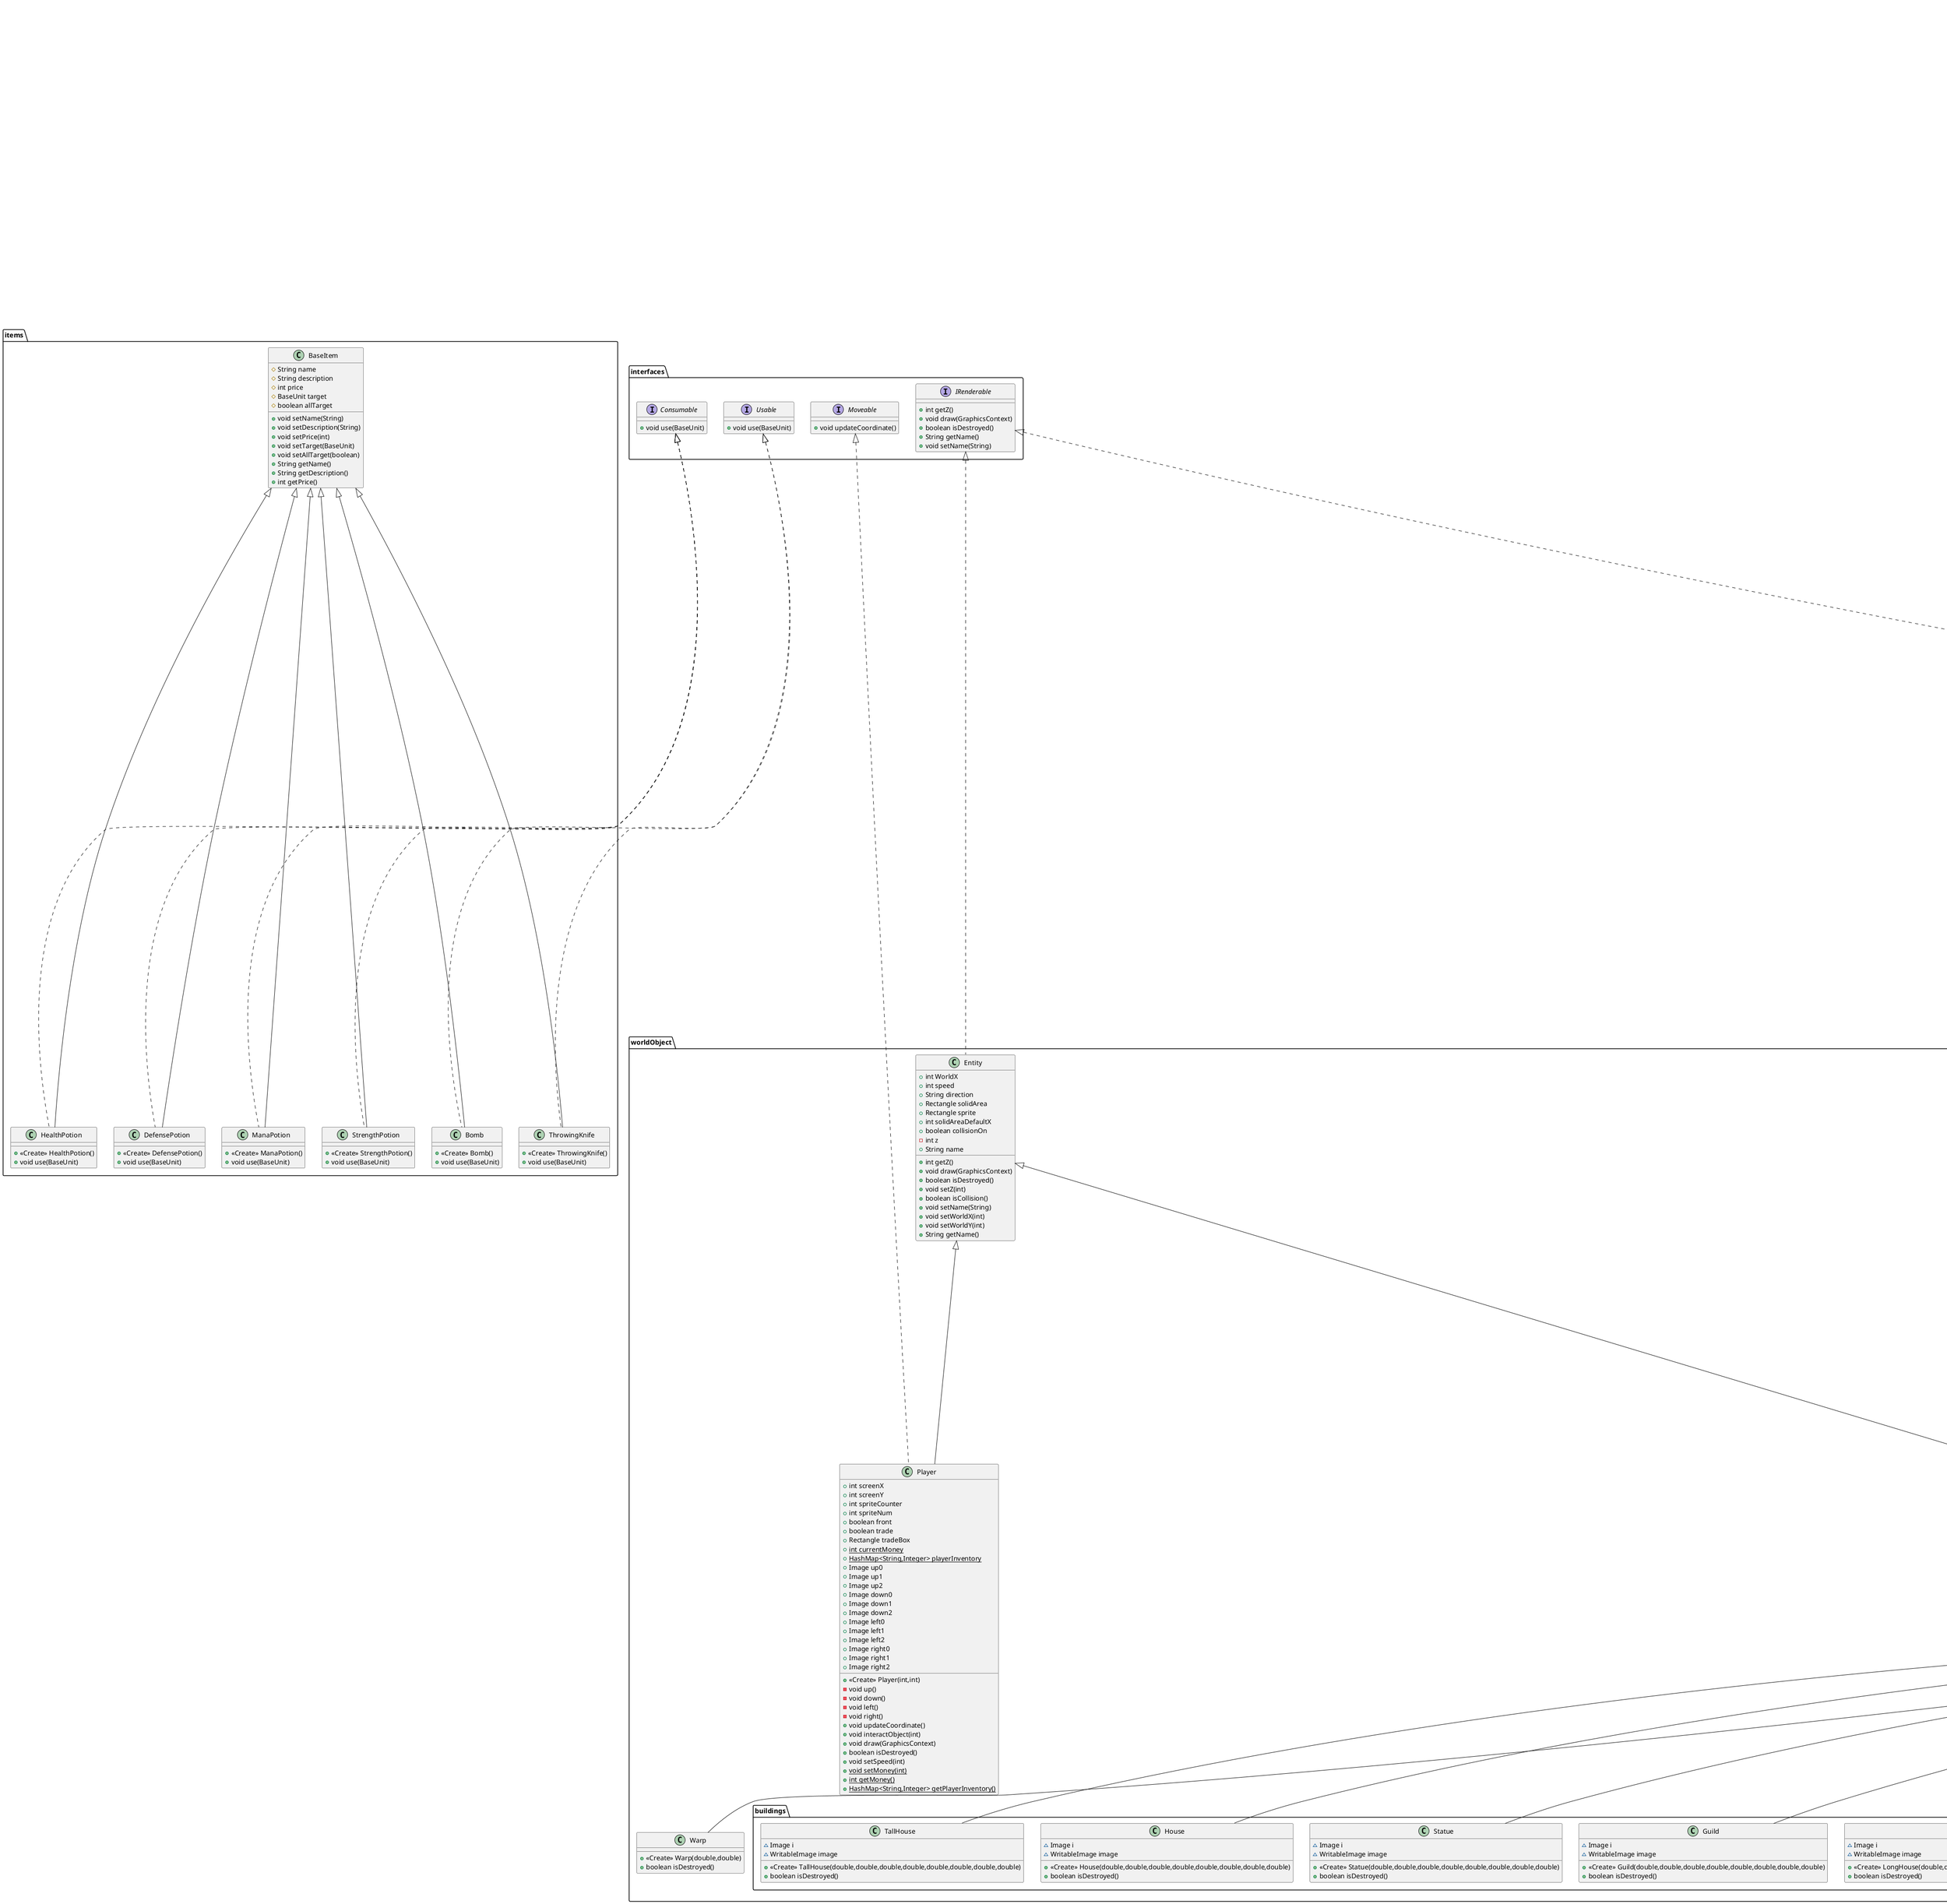 @startuml
class worldObject.buildings.ChimneyHouse {
~ Image i
~ WritableImage image
+ <<Create>> ChimneyHouse(double,double,double,double,double,double,double,double)
+ boolean isDestroyed()
}
class battleEntity.combatMove.Judgement {
+ <<Create>> Judgement(BaseUnit)
+ void performEffect(BaseUnit)
}
class worldObject.npc.Merchant {
~ Image i
~ WritableImage image
+ <<Create>> Merchant(double,double,double,double,double,double,double,double)
+ boolean isDestroyed()
}
class control.InputUtility {
+ {static} double mouseX
+ {static} boolean mouseOnScreen
- {static} boolean isLeftDown
- {static} boolean isLeftClickedLastTick
- {static} ArrayList<KeyCode> keyPressed
+ {static} boolean getKeyPressed(KeyCode)
+ {static} void setKeyPressed(KeyCode,boolean)
+ {static} void mouseLeftDown()
+ {static} void mouseLeftRelease()
+ {static} boolean isLeftClickTriggered()
+ {static} void updateInputState()
}
class logic.GameLogic {
- {static} RootPane root
- {static} Scene scene
- {static} GameScreen gameScreen
- {static} Thread gameThread
- {static} int FPS
- {static} TileManager tilemanager
- {static} FontManager fontManager
- {static} BaseObject[] baseObjectTown
- {static} BaseObject[] baseObjectForest
- {static} Parent battleMenu
- {static} BattleMenuController battleMenuController
- {static} Sound sound
- {static} Player player
- {static} int gameState
+ {static} int worldState
+ {static} int pauseState
+ {static} int battleState
+ {static} int buyState
+ {static} int inventoryState
+ {static} int currentMap
+ {static} int townMap
+ {static} int forestMap
+ {static} boolean threadActive
+ {static} ArrayList<BaseUnit> alliesUnits
+ {static} ArrayList<BaseUnit> enemiesUnits
+ {static} Warrior warrior
+ {static} Assasssin assassin
+ {static} BlackMage blackMage
+ {static} WhiteMage whiteMage
+ {static} BaseUnit[] enemyUnit
+ {static} ArrayList<BaseMove> movesContainer
+ {static} int stateInBattle
~ {static} Thread thread
- {static} int delayDuration
+ <<Create>> GameLogic()
+ {static} void initializeBattlePane()
+ {static} void setupGame()
+ {static} void startGameThread()
+ {static} void initializeBattleMenu()
+ {static} void setBaseObjectTown()
+ {static} void logicUpdate()
+ {static} boolean loseBattle()
+ {static} boolean winBattle()
+ {static} int chooseTarget(ArrayList<BaseUnit>)
+ {static} void battle()
+ {static} void setLoseState()
+ {static} void setVictoryState()
+ {static} void showActionDisplayPane()
+ {static} void showTextInActionDisplayPane(String)
+ {static} void sleepThread(int)
+ {static} void performEntitiesMove()
+ {static} void ItemUpdate(String)
+ {static} Player getPlayer()
+ {static} void showBattlePane()
+ {static} void updateBuff(BaseUnit)
+ {static} void DestroyedBuff(BaseUnit)
+ {static} void setBaseObjectForest()
+ {static} void checkTile(Entity)
+ {static} BaseObject[] getBaseObject()
+ {static} int checkObject(Entity,boolean)
+ {static} int isFront(Entity)
+ {static} void playMusic(int)
+ {static} void stopMusic()
+ {static} void playSE(int)
+ {static} void setMusicVolume(double)
+ {static} void continueGame()
+ {static} void pauseGame()
+ {static} void openShop()
+ {static} void openInventory()
+ {static} void startBattle()
+ {static} void closeShop()
+ {static} void closeInventory()
+ {static} void exitBattle()
+ {static} Scene getScene()
+ {static} RootPane getRoot()
+ {static} Thread getGameThread()
+ {static} TileManager getTilemanager()
+ {static} int getFPS()
+ {static} int getGameState()
+ {static} ArrayList<BaseUnit> getAlliessUnits()
+ {static} ArrayList<BaseUnit> getEnemiesUnits()
+ {static} FontManager getFontManager()
+ {static} int getCurrentMap()
+ {static} void setGameState(int)
+ {static} void setCurrentMap(int)
}
abstract class battleEntity.battleUnit.BaseUnit {
# String name
# int hp
# int baseHp
# int mp
# int baseMp
# int attack
# int baseAttack
# int defense
# int baseDefense
# boolean isProtected
# boolean isAlive
# BaseMove[] moveSet
# ArrayList<Buff> buffers
# ArrayList<Integer> Loop
# int currentLoop
# WritableImage[] images
# double x
# int spriteCounter
# int spriteNum
+ <<Create>> BaseUnit(String,int,int,int,int)
+ boolean isDestroyed()
+ boolean isProtected()
+ void addMove(BaseMove,int)
+ String toString()
+ void setStat()
+ {abstract}void setMoveSet()
+ void setName(String)
+ void setHp(int)
+ void setBaseHp(int)
+ void setMp(int)
+ void setBaseMp(int)
+ void setAttack(int)
+ void setBaseAttack(int)
+ void setDefense(int)
+ void setBaseDefense(int)
+ void setProtected(boolean)
+ void setAlive(boolean)
+ String getName()
+ int getHp()
+ int getBaseHp()
+ int getMp()
+ int getBaseMp()
+ int getAttack()
+ int getBaseAttack()
+ int getDefense()
+ int getBaseDefense()
+ ArrayList<Buff> getBuffers()
+ BaseMove getMove(int)
+ WritableImage[] getImages()
+ void setPosition(double,double)
+ int getCurrentLoop()
+ void setCurrentLoop(int)
+ BaseMove[] getMoveSet()
+ void update()
+ void updateAnimation()
+ int updateLoop()
+ int getZ()
+ void draw(GraphicsContext)
}
class battleEntity.combatMove.Berserk {
+ <<Create>> Berserk(BaseUnit)
+ void performEffect(BaseUnit)
}
class battleEntity.combatMove.CrossRipperSlasher {
+ <<Create>> CrossRipperSlasher(BaseUnit)
+ void performEffect(BaseUnit)
}
class battleEntity.combatMove.AttackMove {
# double percentDamage
+ <<Create>> AttackMove(BaseUnit)
+ void performEffect(BaseUnit)
+ String toString()
+ void setPercentDamage(double)
+ double getPercentDamage()
+ void setDescription(String)
}
class items.Bomb {
+ <<Create>> Bomb()
+ void use(BaseUnit)
}
class battleEntity.monster.GelatinousCube {
+ <<Create>> GelatinousCube(String,int,int,int,int)
+ void setMoveSet()
}
class gui.PauseMenuController {
- StackPane continueButton
- Text cont
- StackPane optionButton
- StackPane exitButton
- Text exit
+ void initialize(URL,ResourceBundle)
+ void initializeButtons()
}
class worldObject.npc.Man1 {
~ Image i
~ WritableImage image
+ <<Create>> Man1(double,double,double,double,double,double,double,double)
+ boolean isDestroyed()
}
class battleEntity.combatMove.DarkMagic {
+ <<Create>> DarkMagic(BaseUnit)
+ void performEffect(BaseUnit)
}
class battleEntity.combatMove.EnchantDeadlyPoison {
+ <<Create>> EnchantDeadlyPoison(BaseUnit)
+ void performEffect(BaseUnit)
}
class battleEntity.combatMove.DebuffAttack {
- double reduce
+ <<Create>> DebuffAttack(String,BaseUnit,int,double)
+ void performBuff()
+ void destroyBuff()
}
class worldObject.Entity {
+ int WorldX
+ int speed
+ String direction
+ Rectangle solidArea
+ Rectangle sprite
+ int solidAreaDefaultX
+ boolean collisionOn
- int z
+ String name
+ int getZ()
+ void draw(GraphicsContext)
+ boolean isDestroyed()
+ void setZ(int)
+ boolean isCollision()
+ void setName(String)
+ void setWorldX(int)
+ void setWorldY(int)
+ String getName()
}
class battleEntity.combatMove.RoarOfThunder {
+ <<Create>> RoarOfThunder(BaseUnit)
+ void performEffect()
}
class battleEntity.combatMove.Heal {
+ <<Create>> Heal(BaseUnit)
+ void performEffect(BaseUnit)
}
class battleEntity.combatMove.EarthShake {
+ <<Create>> EarthShake(BaseUnit)
+ void performEffect(BaseUnit)
}
class battleEntity.combatMove.BoostDefense {
- double boost
+ <<Create>> BoostDefense(String,BaseUnit,int,double)
+ void performBuff()
+ void destroyBuff()
}
class application.Main {
+ void start(Stage)
+ {static} void main(String[])
}
class sound.Sound {
- Media clip
~ Media[] sound
+ {static} MediaPlayer soundPlayer
+ {static} double volume
+ <<Create>> Sound()
+ void setClip(int)
+ void play()
+ void loop()
+ void stop()
+ {static} MediaPlayer getClip()
}
interface interfaces.Moveable {
+ void updateCoordinate()
}
class sharedObject.RenderableHolder {
- {static} RenderableHolder instance
+ {static} AudioClip hoverSound
+ {static} AudioClip confirmSound
+ {static} AudioClip declineSound
+ {static} ImageView mainMenuBackground
+ {static} ImageView darkWojak
+ {static} ImageView battleBackground
+ {static} Image unitImage
+ {static} ArrayList<IRenderable> townEntities
+ {static} ArrayList<IRenderable> battleEntities
+ {static} ArrayList<IRenderable> forestEntities
- {static} Comparator<IRenderable> comparator
+ <<Create>> RenderableHolder()
+ {static} void add(List<IRenderable>,IRenderable)
+ {static} RenderableHolder getInstance()
+ {static} String getPath(String)
+ {static} void update(List<IRenderable>)
+ {static} void loadSound()
+ {static} void loadImage()
+ {static} ArrayList<IRenderable> getTownEntities()
+ {static} ArrayList<IRenderable> getForestEntities()
+ {static} ArrayList<IRenderable> getBattleEntities()
+ {static} void setTownEntities()
+ {static} void setForestEntities()
+ {static} ArrayList<IRenderable> getCurrentEntities()
}
class items.DefensePotion {
+ <<Create>> DefensePotion()
+ void use(BaseUnit)
}
class gui.MainMenu {
- MainMenuButton startButton
- MainMenuButton optionButton
- MainMenuButton helpButton
- MainMenuButton creditButton
- MainMenuButton exitButton
+ <<Create>> MainMenu()
+ void switchToOptionMenu()
+ void switchToCreditMenu()
}
class battleEntity.battleUnit.Assasssin {
+ <<Create>> Assasssin(String,int,int,int,int)
+ void setMoveSet()
+ void draw(GraphicsContext)
+ void update()
}
class items.ManaPotion {
+ <<Create>> ManaPotion()
+ void use(BaseUnit)
}
class display.GameScreen {
+ <<Create>> GameScreen()
+ void addListerner()
+ void paintComponent()
+ void run()
}
class battleEntity.monster.StoneGolem {
+ <<Create>> StoneGolem(String,int,int,int,int)
+ void setMoveSet()
}
class items.ThrowingKnife {
+ <<Create>> ThrowingKnife()
+ void use(BaseUnit)
}
class battleEntity.combatMove.BasicAttack {
+ <<Create>> BasicAttack(String,BaseUnit)
+ void performEffect(BaseUnit)
+ String toString()
}
interface interfaces.Consumable {
+ void use(BaseUnit)
}
class battleEntity.monster.GreenNaga {
+ <<Create>> GreenNaga(String,int,int,int,int)
+ void setMoveSet()
+ void update()
}
interface interfaces.IRenderable {
+ int getZ()
+ void draw(GraphicsContext)
+ boolean isDestroyed()
+ String getName()
+ void setName(String)
}
class gui.RootPane {
- MainMenu mainMenu
- Parent creditMenu
- CreditMenuController creditMenuController
- Parent optionMenu
- OptionMenuController optionMenuController
- Parent pauseMenu
- PauseMenuController pauseMenuController
- Parent shopMenu
- ShopMenuController shopMenuController
- Parent inventoryMenu
- InventoryMenuController inventoryMenuController
- Parent battleMenu
- BattleMenuController battleMenuController
- ImageView mainMenuBackground
+ <<Create>> RootPane()
+ void initializeCreditMenu()
+ void initializePauseMenu()
+ void initializeOptionMenu()
+ void initializeShopMenu()
+ void initializeInventoryMenu()
+ void switchToMainMenu()
+ Parent getCreditMenu()
+ MainMenu getMainMenu()
+ Parent getOptionMenu()
+ Parent getPauseMenu()
+ Parent getShopMenu()
+ Parent getInventoryMenu()
+ Parent getBattleMenu()
+ CreditMenuController getCreditMenuController()
+ OptionMenuController getOptionMenuController()
+ PauseMenuController getPauseMenuController()
+ ShopMenuController getShopMenuController()
+ InventoryMenuController getInventoryMenuController()
+ void setOptionMenu(Parent)
+ void setPauseMenu(Parent)
}
class items.BaseItem {
# String name
# String description
# int price
# BaseUnit target
# boolean allTarget
+ void setName(String)
+ void setDescription(String)
+ void setPrice(int)
+ void setTarget(BaseUnit)
+ void setAllTarget(boolean)
+ String getName()
+ String getDescription()
+ int getPrice()
}
class battleEntity.combatMove.Thundara {
+ <<Create>> Thundara(BaseUnit)
+ void performEffect()
}
class worldObject.npc.Lady {
~ Image i
~ WritableImage image
+ <<Create>> Lady(double,double,double,double,double,double,double,double)
+ boolean isDestroyed()
}
class battleEntity.battleUnit.Warrior {
- boolean taunt
+ <<Create>> Warrior(String,int,int,int,int)
+ void setMoveSet()
+ void draw(GraphicsContext)
+ void update()
+ void setTaunt(boolean)
+ boolean isTaunt()
}
class battleEntity.combatMove.Temper {
- double boost
+ <<Create>> Temper(String,BaseUnit,int,double)
+ void performBuff()
+ void destroyBuff()
}
class battleEntity.combatMove.SoulEater {
+ <<Create>> SoulEater(BaseUnit)
+ void performEffect(BaseUnit)
}
class worldObject.Warp {
+ <<Create>> Warp(double,double)
+ boolean isDestroyed()
}
class gui.MainMenuButton {
- Text text
- Rectangle background
+ <<Create>> MainMenuButton(String)
}
class worldObject.buildings.LongHouse {
~ Image i
~ WritableImage image
+ <<Create>> LongHouse(double,double,double,double,double,double,double,double)
+ boolean isDestroyed()
}
class worldObject.forest.NormalTree {
~ Image i
~ WritableImage image
+ <<Create>> NormalTree(double,double,double,double,double,double,double,double)
+ boolean isDestroyed()
}
class gui.ShopMenuController {
- Text healthPotion
- Text manaPotion
- Text strengthPotion
- Text defensePotion
- Text throwingKnife
- Text bomb
- Text exitButton
- Text money
+ void initialize(URL,ResourceBundle)
+ void InitializeItems()
}
class battleEntity.combatMove.BackStab {
+ <<Create>> BackStab(BaseUnit)
+ void performEffect(BaseUnit)
}
abstract class battleEntity.combatMove.Buff {
- int defaultCount
- int count
- String name
- BaseUnit owner
+ <<Create>> Buff(String,BaseUnit,int)
+ {abstract}void performBuff()
+ {abstract}void destroyBuff()
+ void setOwner(BaseUnit)
+ void setName(String)
+ void setDefaultCount(int)
+ void setCount(int)
+ int getCount()
+ BaseUnit getOwner()
+ int getDefaultCount()
}
class battleEntity.battleUnit.WhiteMage {
+ <<Create>> WhiteMage(String,int,int,int,int)
+ void setMoveSet()
+ void draw(GraphicsContext)
+ void update()
}
class gui.BattleMenuController {
- HBox battlePane
- ImageView warrior
- ImageView assassin
- ImageView blackmage
- ImageView whitemage
- Text move1Text
- Text move2Text
- Text move3Text
- Text move4Text
- Text run
- Text enemyTarget1
- Text enemyTarget2
- Text enemyTarget3
- Text enemy1
- Text enemy2
- Text enemy3
- Pane enemySelectPane
- Text allyTarget1
- Text allyTarget2
- Text allyTarget3
- Text allyTarget4
- Text warriorStatus
- Text assassinStatus
- Text blackmageStatus
- Text whitemageStatus
- Pane parentPane
- Pane allySelectPane
- Pane movePane
- Pane actionDisplayPane
- Text actionDisplayText
- Text enemyBack
- Text allyBack
- Text instructionPane
- BaseMove choseMove
- int chosenMove
- ArrayList<String> items
- ArrayList<Text> itemsButtonList
- ArrayList<Text> skillButtonsList
- ArrayList<Text> monsterList
+ void initialize(URL,ResourceBundle)
+ void initializeRunButton()
+ void initializeDefault()
+ {static} void setUpBattle()
+ void removeBattlePane()
+ void addBattlePane()
+ void removeActionDisplayPane()
+ void addActionDisplayPane()
+ void updateData()
+ void initializePaneAndLayout()
+ void initializeOnClicking()
+ void updateUserMovePane(BaseUnit)
+ void switchToSelectPane()
+ void initializeTargetSelectPane()
+ void setSelectButton(BaseUnit,Text)
+ void fillDisableButton(Text)
+ void switchToMovePane()
+ void updateMovePane(BaseUnit)
+ void showTextInDisplayPane(String)
+ void resetActionDisplayText()
+ BaseUnit getAllyUnit(int)
+ {static} BaseUnit getEnemyUnit(int)
}
class items.HealthPotion {
+ <<Create>> HealthPotion()
+ void use(BaseUnit)
}
class battleEntity.monster.AdeptNecromancer {
+ <<Create>> AdeptNecromancer(String,int,int,int,int)
+ void setMoveSet()
}
class worldObject.buildings.Guild {
~ Image i
~ WritableImage image
+ <<Create>> Guild(double,double,double,double,double,double,double,double)
+ boolean isDestroyed()
}
class battleEntity.battleUnit.BlackMage {
+ <<Create>> BlackMage(String,int,int,int,int)
+ void setMoveSet()
+ void draw(GraphicsContext)
+ void update()
}
class display.ScreenUtil {
~ {static} int originalTileSize
+ {static} int scale
+ {static} int tileSize
+ {static} int maxScreenCol
+ {static} int maxScreenRow
+ {static} int screenWidth
+ {static} int screenHeight
+ {static} int maxWorldCol
+ {static} int maxWorldRow
+ {static} int worldWidth
+ {static} int worldHeight
+ {static} int FPS
+ {static} int getFPS()
}
class worldObject.forest.ForestTreeB {
~ Image i
~ WritableImage image
+ <<Create>> ForestTreeB(double,double,double,double,double,double,double,double)
+ boolean isDestroyed()
}
abstract class battleEntity.combatMove.BaseMove {
# String name
# int mpConsume
# BaseUnit owner
# BaseUnit target
# String description
- boolean allTarget
+ <<Create>> BaseMove(BaseUnit)
+ {abstract}void performEffect(BaseUnit)
+ {abstract}String toString()
+ String getName()
+ int getMpConsume()
+ BaseUnit getOwner()
+ BaseUnit getTarget()
+ String getDescription()
+ boolean isAllTarget()
+ void setName(String)
+ void setMpConsume(int)
+ void setOwner(BaseUnit)
+ void setTarget(BaseUnit)
+ void setDescription(String)
+ boolean isUsable()
+ void setAllTarget(boolean)
}
class battleEntity.combatMove.HolyLight {
+ <<Create>> HolyLight(BaseUnit)
+ void performEffect(BaseUnit)
}
class worldObject.buildings.Statue {
~ Image i
~ WritableImage image
+ <<Create>> Statue(double,double,double,double,double,double,double,double)
+ boolean isDestroyed()
}
class battleEntity.combatMove.Unbreakable {
+ <<Create>> Unbreakable(BaseUnit)
+ void performEffect()
}
class worldObject.npc.Man1Left {
~ Image i
~ WritableImage image
+ <<Create>> Man1Left(double,double,double,double,double,double,double,double)
+ boolean isDestroyed()
}
class battleEntity.combatMove.Firaga {
+ <<Create>> Firaga(BaseUnit)
+ void performEffect(BaseUnit)
}
class worldObject.forest.LightTree {
~ Image i
~ WritableImage image
+ <<Create>> LightTree(double,double,double,double,double,double,double,double)
+ boolean isDestroyed()
}
class battleEntity.combatMove.RisingDragonStrike {
+ <<Create>> RisingDragonStrike(BaseUnit)
+ void performEffect(BaseUnit)
}
class battleEntity.combatMove.Poison {
+ <<Create>> Poison(BaseUnit)
+ void performEffect(BaseUnit)
}
class worldObject.forest.DeadTreeB {
~ Image i
~ WritableImage image
+ <<Create>> DeadTreeB(double,double,double,double,double,double,double,double)
+ boolean isDestroyed()
}
class worldObject.forest.ForestTreeS {
~ Image i
~ WritableImage image
+ <<Create>> ForestTreeS(double,double,double,double,double,double,double,double)
+ boolean isDestroyed()
}
class battleEntity.combatMove.DOT {
- double percentDamage
+ <<Create>> DOT(String,BaseUnit,int,double)
+ void performBuff()
+ void destroyBuff()
}
class gui.OptionMenuController {
- javafx.scene.shape.Rectangle speedBar
- Rectangle musicBar
- StackPane speedBarRoot
- StackPane musicBarRoot
+ void initialize(URL,ResourceBundle)
+ void initializeSpeedBar()
+ void initializeMusicBar()
}
class gui.InventoryMenuController {
- Text healthPotion
- Text hPotionAmount
- Text manaPotion
- Text mPotionAmount
- Text strengthPotion
- Text sPotionAmount
- Text defensePotion
- Text dPotionAmount
- Text throwingKnife
- Text knifeAmount
- Text bomb
- Text bombAmount
- Text exitButton
- HashMap<Text,Text> itemLists
+ void initialize(URL,ResourceBundle)
+ void initializeItemAmount()
+ void initializeItemList()
}
class battleEntity.combatMove.SupportMove {
# double percentHeal
+ <<Create>> SupportMove(BaseUnit)
+ void performEffect(BaseUnit)
+ String toString()
+ void setPercentHeal(double)
+ double getPercentHeal()
}
class battleEntity.combatMove.DrainLife {
+ <<Create>> DrainLife(BaseUnit)
+ void performEffect(BaseUnit)
}
class worldObject.Player {
+ int screenX
+ int screenY
+ int spriteCounter
+ int spriteNum
+ boolean front
+ boolean trade
+ Rectangle tradeBox
+ {static} int currentMoney
+ {static} HashMap<String,Integer> playerInventory
+ Image up0
+ Image up1
+ Image up2
+ Image down0
+ Image down1
+ Image down2
+ Image left0
+ Image left1
+ Image left2
+ Image right0
+ Image right1
+ Image right2
+ <<Create>> Player(int,int)
- void up()
- void down()
- void left()
- void right()
+ void updateCoordinate()
+ void interactObject(int)
+ void draw(GraphicsContext)
+ boolean isDestroyed()
+ void setSpeed(int)
+ {static} void setMoney(int)
+ {static} int getMoney()
+ {static} HashMap<String,Integer> getPlayerInventory()
}
class battleEntity.combatMove.DemonBite {
+ <<Create>> DemonBite(BaseUnit)
+ void performEffect(BaseUnit)
}
class battleEntity.monster.Chimera {
+ <<Create>> Chimera(String,int,int,int,int)
+ void setMoveSet()
}
class worldObject.buildings.House {
~ Image i
~ WritableImage image
+ <<Create>> House(double,double,double,double,double,double,double,double)
+ boolean isDestroyed()
}
class tile.TileManager {
+ Tile[] tile
+ int[][] mapTileNum
+ <<Create>> TileManager()
+ void setTile(int,String)
+ void loadMap(String)
+ void createMap(GraphicsContext)
}
class battleEntity.monster.IronGolem {
+ <<Create>> IronGolem(String,int,int,int,int)
+ void setMoveSet()
}
class font.FontManager {
- {static} Font dialogue
- {static} Font title
- String path
+ {static} Font getDialogue(double)
}
class worldObject.buildings.TallHouse {
~ Image i
~ WritableImage image
+ <<Create>> TallHouse(double,double,double,double,double,double,double,double)
+ boolean isDestroyed()
}
class tile.Tile {
+ Image image
+ boolean collision
+ void setCollision(boolean)
+ void setImage(Image)
}
class gui.CreditMenuController {
- ImageView darkWojak
+ void initialize(URL,ResourceBundle)
}
interface interfaces.Usable {
+ void use(BaseUnit)
}
class battleEntity.combatMove.Taunt {
+ <<Create>> Taunt(Warrior)
+ void performEffect(BaseUnit)
}
class battleEntity.combatMove.BlessingOfGod {
+ <<Create>> BlessingOfGod(BaseUnit)
+ void performEffect(BaseUnit)
}
class battleEntity.monster.GrandMasterWarlock {
+ <<Create>> GrandMasterWarlock(String,int,int,int,int)
+ void setMoveSet()
}
class battleEntity.combatMove.Barrier {
+ <<Create>> Barrier(String,BaseUnit,int)
+ void performBuff()
+ void destroyBuff()
}
class battleEntity.combatMove.DebuffDefense {
- double reduce
+ <<Create>> DebuffDefense(String,BaseUnit,int,double)
+ void performBuff()
+ void destroyBuff()
}
abstract class worldObject.BaseObject {
+ Image image
+ String name
+ boolean collision
+ double WorldX
+ Rectangle solidArea
+ double solidAreaDefaultX
+ double solidAreaDefaultY
+ double scaleX
+ boolean destroyed
+ int z
+ <<Create>> BaseObject(double,double)
+ <<Create>> BaseObject(double,double,double,double,double,double,double,double)
+ void draw(GraphicsContext)
+ void setScale(double,double)
+ void update()
+ int getZ()
+ Image getImage()
+ String getName()
+ void setWorldX(int)
+ void setWorldY(int)
+ void setName(String)
+ void setCollision(Boolean)
+ void setImage(Image)
+ boolean isCollision()
+ void setDestroyed(boolean)
}
class battleEntity.combatMove.DarkHold {
+ <<Create>> DarkHold(BaseUnit)
+ void performEffect(BaseUnit)
}
class items.StrengthPotion {
+ <<Create>> StrengthPotion()
+ void use(BaseUnit)
}


worldObject.BaseObject <|-- worldObject.buildings.ChimneyHouse
battleEntity.combatMove.AttackMove <|-- battleEntity.combatMove.Judgement
worldObject.BaseObject <|-- worldObject.npc.Merchant
interfaces.IRenderable <|.. battleEntity.battleUnit.BaseUnit
battleEntity.combatMove.SupportMove <|-- battleEntity.combatMove.Berserk
battleEntity.combatMove.AttackMove <|-- battleEntity.combatMove.CrossRipperSlasher
battleEntity.combatMove.BaseMove <|-- battleEntity.combatMove.AttackMove
interfaces.Usable <|.. items.Bomb
items.BaseItem <|-- items.Bomb
battleEntity.battleUnit.BaseUnit <|-- battleEntity.monster.GelatinousCube
javafx.fxml.Initializable <|.. gui.PauseMenuController
worldObject.BaseObject <|-- worldObject.npc.Man1
battleEntity.combatMove.SupportMove <|-- battleEntity.combatMove.DarkMagic
battleEntity.combatMove.AttackMove <|-- battleEntity.combatMove.EnchantDeadlyPoison
battleEntity.combatMove.Buff <|-- battleEntity.combatMove.DebuffAttack
interfaces.IRenderable <|.. worldObject.Entity
battleEntity.combatMove.AttackMove <|-- battleEntity.combatMove.RoarOfThunder
battleEntity.combatMove.SupportMove <|-- battleEntity.combatMove.Heal
battleEntity.combatMove.AttackMove <|-- battleEntity.combatMove.EarthShake
battleEntity.combatMove.Buff <|-- battleEntity.combatMove.BoostDefense
javafx.application.Application <|-- application.Main
interfaces.Consumable <|.. items.DefensePotion
items.BaseItem <|-- items.DefensePotion
javafx.scene.layout.VBox <|-- gui.MainMenu
battleEntity.battleUnit.BaseUnit <|-- battleEntity.battleUnit.Assasssin
interfaces.Consumable <|.. items.ManaPotion
items.BaseItem <|-- items.ManaPotion
display.Runnable <|.. display.GameScreen
javafx.scene.canvas.Canvas <|-- display.GameScreen
battleEntity.battleUnit.BaseUnit <|-- battleEntity.monster.StoneGolem
interfaces.Usable <|.. items.ThrowingKnife
items.BaseItem <|-- items.ThrowingKnife
battleEntity.combatMove.AttackMove <|-- battleEntity.combatMove.BasicAttack
battleEntity.battleUnit.BaseUnit <|-- battleEntity.monster.GreenNaga
javafx.scene.layout.Pane <|-- gui.RootPane
battleEntity.combatMove.AttackMove <|-- battleEntity.combatMove.Thundara
worldObject.BaseObject <|-- worldObject.npc.Lady
battleEntity.battleUnit.BaseUnit <|-- battleEntity.battleUnit.Warrior
battleEntity.combatMove.Buff <|-- battleEntity.combatMove.Temper
battleEntity.combatMove.AttackMove <|-- battleEntity.combatMove.SoulEater
worldObject.BaseObject <|-- worldObject.Warp
javafx.scene.layout.StackPane <|-- gui.MainMenuButton
worldObject.BaseObject <|-- worldObject.buildings.LongHouse
worldObject.BaseObject <|-- worldObject.forest.NormalTree
javafx.fxml.Initializable <|.. gui.ShopMenuController
battleEntity.combatMove.AttackMove <|-- battleEntity.combatMove.BackStab
battleEntity.battleUnit.BaseUnit <|-- battleEntity.battleUnit.WhiteMage
javafx.fxml.Initializable <|.. gui.BattleMenuController
interfaces.Consumable <|.. items.HealthPotion
items.BaseItem <|-- items.HealthPotion
battleEntity.battleUnit.BaseUnit <|-- battleEntity.monster.AdeptNecromancer
worldObject.BaseObject <|-- worldObject.buildings.Guild
battleEntity.battleUnit.BaseUnit <|-- battleEntity.battleUnit.BlackMage
worldObject.BaseObject <|-- worldObject.forest.ForestTreeB
battleEntity.combatMove.AttackMove <|-- battleEntity.combatMove.HolyLight
worldObject.BaseObject <|-- worldObject.buildings.Statue
battleEntity.combatMove.SupportMove <|-- battleEntity.combatMove.Unbreakable
worldObject.BaseObject <|-- worldObject.npc.Man1Left
battleEntity.combatMove.AttackMove <|-- battleEntity.combatMove.Firaga
worldObject.BaseObject <|-- worldObject.forest.LightTree
battleEntity.combatMove.AttackMove <|-- battleEntity.combatMove.RisingDragonStrike
battleEntity.combatMove.AttackMove <|-- battleEntity.combatMove.Poison
worldObject.BaseObject <|-- worldObject.forest.DeadTreeB
worldObject.BaseObject <|-- worldObject.forest.ForestTreeS
battleEntity.combatMove.Buff <|-- battleEntity.combatMove.DOT
javafx.fxml.Initializable <|.. gui.OptionMenuController
javafx.fxml.Initializable <|.. gui.InventoryMenuController
battleEntity.combatMove.BaseMove <|-- battleEntity.combatMove.SupportMove
battleEntity.combatMove.AttackMove <|-- battleEntity.combatMove.DrainLife
interfaces.Moveable <|.. worldObject.Player
worldObject.Entity <|-- worldObject.Player
battleEntity.combatMove.AttackMove <|-- battleEntity.combatMove.DemonBite
battleEntity.battleUnit.BaseUnit <|-- battleEntity.monster.Chimera
worldObject.BaseObject <|-- worldObject.buildings.House
battleEntity.battleUnit.BaseUnit <|-- battleEntity.monster.IronGolem
worldObject.BaseObject <|-- worldObject.buildings.TallHouse
javafx.fxml.Initializable <|.. gui.CreditMenuController
battleEntity.combatMove.AttackMove <|-- battleEntity.combatMove.Taunt
battleEntity.combatMove.SupportMove <|-- battleEntity.combatMove.BlessingOfGod
battleEntity.battleUnit.BaseUnit <|-- battleEntity.monster.GrandMasterWarlock
battleEntity.combatMove.Buff <|-- battleEntity.combatMove.Barrier
battleEntity.combatMove.Buff <|-- battleEntity.combatMove.DebuffDefense
worldObject.Entity <|-- worldObject.BaseObject
battleEntity.combatMove.AttackMove <|-- battleEntity.combatMove.DarkHold
interfaces.Consumable <|.. items.StrengthPotion
items.BaseItem <|-- items.StrengthPotion
@enduml